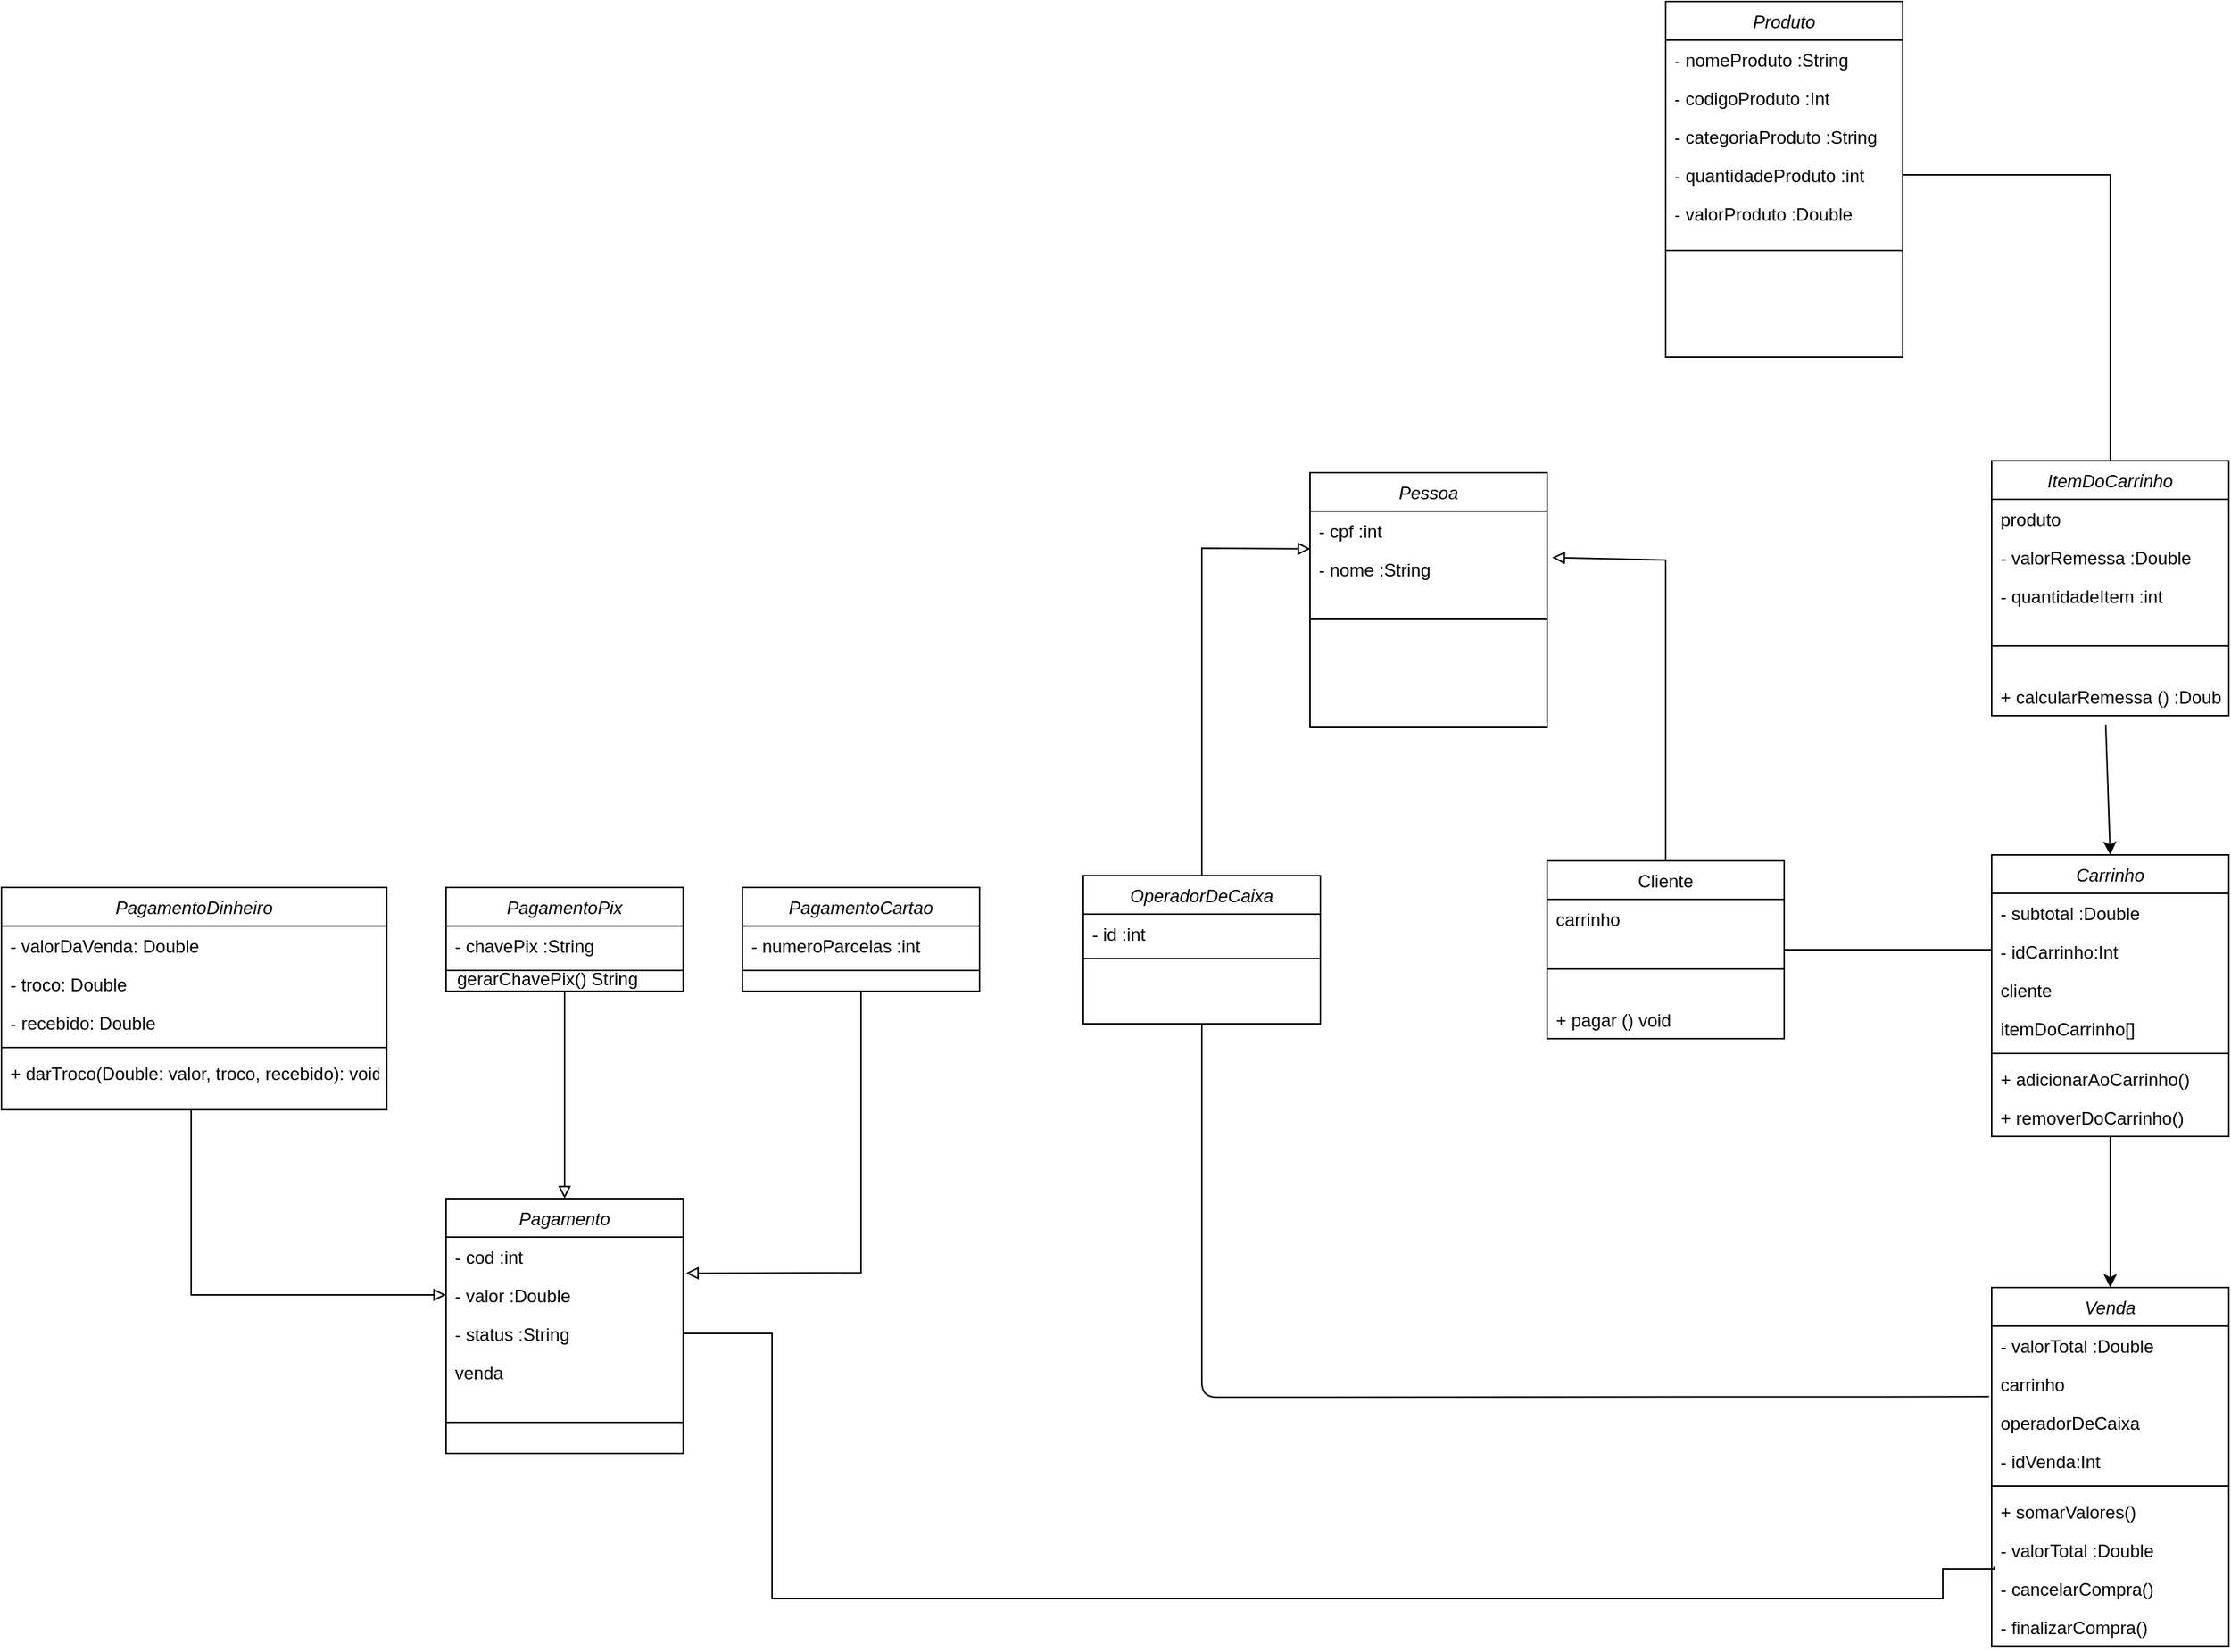 <mxfile>
    <diagram id="C5RBs43oDa-KdzZeNtuy" name="Page-1">
        <mxGraphModel dx="424" dy="278" grid="1" gridSize="10" guides="1" tooltips="1" connect="1" arrows="1" fold="1" page="1" pageScale="1" pageWidth="827" pageHeight="1169" math="0" shadow="0">
            <root>
                <mxCell id="WIyWlLk6GJQsqaUBKTNV-0"/>
                <mxCell id="WIyWlLk6GJQsqaUBKTNV-1" parent="WIyWlLk6GJQsqaUBKTNV-0"/>
                <mxCell id="zkfFHV4jXpPFQw0GAbJ--0" value="Produto&#10;" style="swimlane;fontStyle=2;align=center;verticalAlign=top;childLayout=stackLayout;horizontal=1;startSize=26;horizontalStack=0;resizeParent=1;resizeLast=0;collapsible=1;marginBottom=0;rounded=0;shadow=0;strokeWidth=1;" parent="WIyWlLk6GJQsqaUBKTNV-1" vertex="1">
                    <mxGeometry x="1173" y="62" width="160" height="240" as="geometry">
                        <mxRectangle x="230" y="140" width="160" height="26" as="alternateBounds"/>
                    </mxGeometry>
                </mxCell>
                <mxCell id="zkfFHV4jXpPFQw0GAbJ--1" value="- nomeProduto :String" style="text;align=left;verticalAlign=top;spacingLeft=4;spacingRight=4;overflow=hidden;rotatable=0;points=[[0,0.5],[1,0.5]];portConstraint=eastwest;" parent="zkfFHV4jXpPFQw0GAbJ--0" vertex="1">
                    <mxGeometry y="26" width="160" height="26" as="geometry"/>
                </mxCell>
                <mxCell id="zkfFHV4jXpPFQw0GAbJ--2" value="- codigoProduto :Int" style="text;align=left;verticalAlign=top;spacingLeft=4;spacingRight=4;overflow=hidden;rotatable=0;points=[[0,0.5],[1,0.5]];portConstraint=eastwest;rounded=0;shadow=0;html=0;" parent="zkfFHV4jXpPFQw0GAbJ--0" vertex="1">
                    <mxGeometry y="52" width="160" height="26" as="geometry"/>
                </mxCell>
                <mxCell id="zkfFHV4jXpPFQw0GAbJ--3" value="- categoriaProduto :String" style="text;align=left;verticalAlign=top;spacingLeft=4;spacingRight=4;overflow=hidden;rotatable=0;points=[[0,0.5],[1,0.5]];portConstraint=eastwest;rounded=0;shadow=0;html=0;" parent="zkfFHV4jXpPFQw0GAbJ--0" vertex="1">
                    <mxGeometry y="78" width="160" height="26" as="geometry"/>
                </mxCell>
                <mxCell id="gBLrDbm9hSkdyjnXpafw-48" value="- quantidadeProduto :int" style="text;align=left;verticalAlign=top;spacingLeft=4;spacingRight=4;overflow=hidden;rotatable=0;points=[[0,0.5],[1,0.5]];portConstraint=eastwest;rounded=0;shadow=0;html=0;" parent="zkfFHV4jXpPFQw0GAbJ--0" vertex="1">
                    <mxGeometry y="104" width="160" height="26" as="geometry"/>
                </mxCell>
                <mxCell id="gBLrDbm9hSkdyjnXpafw-49" value="- valorProduto :Double&#10;" style="text;align=left;verticalAlign=top;spacingLeft=4;spacingRight=4;overflow=hidden;rotatable=0;points=[[0,0.5],[1,0.5]];portConstraint=eastwest;rounded=0;shadow=0;html=0;" parent="zkfFHV4jXpPFQw0GAbJ--0" vertex="1">
                    <mxGeometry y="130" width="160" height="26" as="geometry"/>
                </mxCell>
                <mxCell id="zkfFHV4jXpPFQw0GAbJ--4" value="" style="line;html=1;strokeWidth=1;align=left;verticalAlign=middle;spacingTop=-1;spacingLeft=3;spacingRight=3;rotatable=0;labelPosition=right;points=[];portConstraint=eastwest;" parent="zkfFHV4jXpPFQw0GAbJ--0" vertex="1">
                    <mxGeometry y="156" width="160" height="24" as="geometry"/>
                </mxCell>
                <mxCell id="zkfFHV4jXpPFQw0GAbJ--17" value="Cliente" style="swimlane;fontStyle=0;align=center;verticalAlign=top;childLayout=stackLayout;horizontal=1;startSize=26;horizontalStack=0;resizeParent=1;resizeLast=0;collapsible=1;marginBottom=0;rounded=0;shadow=0;strokeWidth=1;" parent="WIyWlLk6GJQsqaUBKTNV-1" vertex="1">
                    <mxGeometry x="1093" y="642" width="160" height="120" as="geometry">
                        <mxRectangle x="550" y="140" width="160" height="26" as="alternateBounds"/>
                    </mxGeometry>
                </mxCell>
                <mxCell id="zkfFHV4jXpPFQw0GAbJ--19" value="carrinho" style="text;align=left;verticalAlign=top;spacingLeft=4;spacingRight=4;overflow=hidden;rotatable=0;points=[[0,0.5],[1,0.5]];portConstraint=eastwest;rounded=0;shadow=0;html=0;" parent="zkfFHV4jXpPFQw0GAbJ--17" vertex="1">
                    <mxGeometry y="26" width="160" height="26" as="geometry"/>
                </mxCell>
                <mxCell id="zkfFHV4jXpPFQw0GAbJ--23" value="" style="line;html=1;strokeWidth=1;align=left;verticalAlign=middle;spacingTop=-1;spacingLeft=3;spacingRight=3;rotatable=0;labelPosition=right;points=[];portConstraint=eastwest;" parent="zkfFHV4jXpPFQw0GAbJ--17" vertex="1">
                    <mxGeometry y="52" width="160" height="42" as="geometry"/>
                </mxCell>
                <mxCell id="RpfSht5DRJu5jfDY4-vc-28" value="+ pagar () void" style="text;align=left;verticalAlign=top;spacingLeft=4;spacingRight=4;overflow=hidden;rotatable=0;points=[[0,0.5],[1,0.5]];portConstraint=eastwest;rounded=0;shadow=0;html=0;" parent="zkfFHV4jXpPFQw0GAbJ--17" vertex="1">
                    <mxGeometry y="94" width="160" height="26" as="geometry"/>
                </mxCell>
                <mxCell id="gBLrDbm9hSkdyjnXpafw-0" value="Carrinho" style="swimlane;fontStyle=2;align=center;verticalAlign=top;childLayout=stackLayout;horizontal=1;startSize=26;horizontalStack=0;resizeParent=1;resizeLast=0;collapsible=1;marginBottom=0;rounded=0;shadow=0;strokeWidth=1;" parent="WIyWlLk6GJQsqaUBKTNV-1" vertex="1">
                    <mxGeometry x="1393" y="638" width="160" height="190" as="geometry">
                        <mxRectangle x="230" y="140" width="160" height="26" as="alternateBounds"/>
                    </mxGeometry>
                </mxCell>
                <mxCell id="RpfSht5DRJu5jfDY4-vc-24" value="- subtotal :Double" style="text;align=left;verticalAlign=top;spacingLeft=4;spacingRight=4;overflow=hidden;rotatable=0;points=[[0,0.5],[1,0.5]];portConstraint=eastwest;" parent="gBLrDbm9hSkdyjnXpafw-0" vertex="1">
                    <mxGeometry y="26" width="160" height="26" as="geometry"/>
                </mxCell>
                <mxCell id="3" value="- idCarrinho:Int" style="text;align=left;verticalAlign=top;spacingLeft=4;spacingRight=4;overflow=hidden;rotatable=0;points=[[0,0.5],[1,0.5]];portConstraint=eastwest;" vertex="1" parent="gBLrDbm9hSkdyjnXpafw-0">
                    <mxGeometry y="52" width="160" height="26" as="geometry"/>
                </mxCell>
                <mxCell id="gBLrDbm9hSkdyjnXpafw-1" value="cliente" style="text;align=left;verticalAlign=top;spacingLeft=4;spacingRight=4;overflow=hidden;rotatable=0;points=[[0,0.5],[1,0.5]];portConstraint=eastwest;" parent="gBLrDbm9hSkdyjnXpafw-0" vertex="1">
                    <mxGeometry y="78" width="160" height="26" as="geometry"/>
                </mxCell>
                <mxCell id="RpfSht5DRJu5jfDY4-vc-18" value="itemDoCarrinho[]" style="text;align=left;verticalAlign=top;spacingLeft=4;spacingRight=4;overflow=hidden;rotatable=0;points=[[0,0.5],[1,0.5]];portConstraint=eastwest;rounded=0;shadow=0;html=0;" parent="gBLrDbm9hSkdyjnXpafw-0" vertex="1">
                    <mxGeometry y="104" width="160" height="26" as="geometry"/>
                </mxCell>
                <mxCell id="gBLrDbm9hSkdyjnXpafw-4" value="" style="line;html=1;strokeWidth=1;align=left;verticalAlign=middle;spacingTop=-1;spacingLeft=3;spacingRight=3;rotatable=0;labelPosition=right;points=[];portConstraint=eastwest;" parent="gBLrDbm9hSkdyjnXpafw-0" vertex="1">
                    <mxGeometry y="130" width="160" height="8" as="geometry"/>
                </mxCell>
                <mxCell id="gBLrDbm9hSkdyjnXpafw-60" value="+ adicionarAoCarrinho()" style="text;align=left;verticalAlign=top;spacingLeft=4;spacingRight=4;overflow=hidden;rotatable=0;points=[[0,0.5],[1,0.5]];portConstraint=eastwest;" parent="gBLrDbm9hSkdyjnXpafw-0" vertex="1">
                    <mxGeometry y="138" width="160" height="26" as="geometry"/>
                </mxCell>
                <mxCell id="RpfSht5DRJu5jfDY4-vc-23" value="+ removerDoCarrinho()" style="text;align=left;verticalAlign=top;spacingLeft=4;spacingRight=4;overflow=hidden;rotatable=0;points=[[0,0.5],[1,0.5]];portConstraint=eastwest;" parent="gBLrDbm9hSkdyjnXpafw-0" vertex="1">
                    <mxGeometry y="164" width="160" height="26" as="geometry"/>
                </mxCell>
                <mxCell id="gBLrDbm9hSkdyjnXpafw-6" value="Venda" style="swimlane;fontStyle=2;align=center;verticalAlign=top;childLayout=stackLayout;horizontal=1;startSize=26;horizontalStack=0;resizeParent=1;resizeLast=0;collapsible=1;marginBottom=0;rounded=0;shadow=0;strokeWidth=1;" parent="WIyWlLk6GJQsqaUBKTNV-1" vertex="1">
                    <mxGeometry x="1393" y="930" width="160" height="242" as="geometry">
                        <mxRectangle x="230" y="140" width="160" height="26" as="alternateBounds"/>
                    </mxGeometry>
                </mxCell>
                <mxCell id="gBLrDbm9hSkdyjnXpafw-7" value="- valorTotal :Double" style="text;align=left;verticalAlign=top;spacingLeft=4;spacingRight=4;overflow=hidden;rotatable=0;points=[[0,0.5],[1,0.5]];portConstraint=eastwest;" parent="gBLrDbm9hSkdyjnXpafw-6" vertex="1">
                    <mxGeometry y="26" width="160" height="26" as="geometry"/>
                </mxCell>
                <mxCell id="gBLrDbm9hSkdyjnXpafw-9" value="carrinho" style="text;align=left;verticalAlign=top;spacingLeft=4;spacingRight=4;overflow=hidden;rotatable=0;points=[[0,0.5],[1,0.5]];portConstraint=eastwest;rounded=0;shadow=0;html=0;" parent="gBLrDbm9hSkdyjnXpafw-6" vertex="1">
                    <mxGeometry y="52" width="160" height="26" as="geometry"/>
                </mxCell>
                <mxCell id="2" value="operadorDeCaixa" style="text;align=left;verticalAlign=top;spacingLeft=4;spacingRight=4;overflow=hidden;rotatable=0;points=[[0,0.5],[1,0.5]];portConstraint=eastwest;rounded=0;shadow=0;html=0;" vertex="1" parent="gBLrDbm9hSkdyjnXpafw-6">
                    <mxGeometry y="78" width="160" height="26" as="geometry"/>
                </mxCell>
                <mxCell id="5" value="- idVenda:Int" style="text;align=left;verticalAlign=top;spacingLeft=4;spacingRight=4;overflow=hidden;rotatable=0;points=[[0,0.5],[1,0.5]];portConstraint=eastwest;rounded=0;shadow=0;html=0;" vertex="1" parent="gBLrDbm9hSkdyjnXpafw-6">
                    <mxGeometry y="104" width="160" height="26" as="geometry"/>
                </mxCell>
                <mxCell id="gBLrDbm9hSkdyjnXpafw-10" value="" style="line;html=1;strokeWidth=1;align=left;verticalAlign=middle;spacingTop=-1;spacingLeft=3;spacingRight=3;rotatable=0;labelPosition=right;points=[];portConstraint=eastwest;" parent="gBLrDbm9hSkdyjnXpafw-6" vertex="1">
                    <mxGeometry y="130" width="160" height="8" as="geometry"/>
                </mxCell>
                <mxCell id="RpfSht5DRJu5jfDY4-vc-21" value="+ somarValores()" style="text;align=left;verticalAlign=top;spacingLeft=4;spacingRight=4;overflow=hidden;rotatable=0;points=[[0,0.5],[1,0.5]];portConstraint=eastwest;rounded=0;shadow=0;html=0;" parent="gBLrDbm9hSkdyjnXpafw-6" vertex="1">
                    <mxGeometry y="138" width="160" height="26" as="geometry"/>
                </mxCell>
                <mxCell id="1" value="- valorTotal :Double" style="text;align=left;verticalAlign=top;spacingLeft=4;spacingRight=4;overflow=hidden;rotatable=0;points=[[0,0.5],[1,0.5]];portConstraint=eastwest;" vertex="1" parent="gBLrDbm9hSkdyjnXpafw-6">
                    <mxGeometry y="164" width="160" height="26" as="geometry"/>
                </mxCell>
                <mxCell id="6" value="- cancelarCompra()" style="text;align=left;verticalAlign=top;spacingLeft=4;spacingRight=4;overflow=hidden;rotatable=0;points=[[0,0.5],[1,0.5]];portConstraint=eastwest;" vertex="1" parent="gBLrDbm9hSkdyjnXpafw-6">
                    <mxGeometry y="190" width="160" height="26" as="geometry"/>
                </mxCell>
                <mxCell id="7" value="- finalizarCompra()" style="text;align=left;verticalAlign=top;spacingLeft=4;spacingRight=4;overflow=hidden;rotatable=0;points=[[0,0.5],[1,0.5]];portConstraint=eastwest;" vertex="1" parent="gBLrDbm9hSkdyjnXpafw-6">
                    <mxGeometry y="216" width="160" height="26" as="geometry"/>
                </mxCell>
                <mxCell id="4" style="edgeStyle=none;html=1;exitX=0.5;exitY=1;exitDx=0;exitDy=0;entryX=-0.011;entryY=-0.167;entryDx=0;entryDy=0;entryPerimeter=0;strokeColor=default;endArrow=none;endFill=0;" edge="1" parent="WIyWlLk6GJQsqaUBKTNV-1" source="gBLrDbm9hSkdyjnXpafw-18" target="2">
                    <mxGeometry relative="1" as="geometry">
                        <mxPoint x="859.529" y="1010.0" as="targetPoint"/>
                        <Array as="points">
                            <mxPoint x="860" y="1004"/>
                        </Array>
                    </mxGeometry>
                </mxCell>
                <mxCell id="gBLrDbm9hSkdyjnXpafw-18" value="OperadorDeCaixa" style="swimlane;fontStyle=2;align=center;verticalAlign=top;childLayout=stackLayout;horizontal=1;startSize=26;horizontalStack=0;resizeParent=1;resizeLast=0;collapsible=1;marginBottom=0;rounded=0;shadow=0;strokeWidth=1;" parent="WIyWlLk6GJQsqaUBKTNV-1" vertex="1">
                    <mxGeometry x="780" y="652" width="160" height="100" as="geometry">
                        <mxRectangle x="230" y="140" width="160" height="26" as="alternateBounds"/>
                    </mxGeometry>
                </mxCell>
                <mxCell id="gBLrDbm9hSkdyjnXpafw-20" value="- id :int" style="text;align=left;verticalAlign=top;spacingLeft=4;spacingRight=4;overflow=hidden;rotatable=0;points=[[0,0.5],[1,0.5]];portConstraint=eastwest;rounded=0;shadow=0;html=0;" parent="gBLrDbm9hSkdyjnXpafw-18" vertex="1">
                    <mxGeometry y="26" width="160" height="26" as="geometry"/>
                </mxCell>
                <mxCell id="gBLrDbm9hSkdyjnXpafw-22" value="" style="line;html=1;strokeWidth=1;align=left;verticalAlign=middle;spacingTop=-1;spacingLeft=3;spacingRight=3;rotatable=0;labelPosition=right;points=[];portConstraint=eastwest;" parent="gBLrDbm9hSkdyjnXpafw-18" vertex="1">
                    <mxGeometry y="52" width="160" height="8" as="geometry"/>
                </mxCell>
                <mxCell id="gBLrDbm9hSkdyjnXpafw-24" value="Pagamento" style="swimlane;fontStyle=2;align=center;verticalAlign=top;childLayout=stackLayout;horizontal=1;startSize=26;horizontalStack=0;resizeParent=1;resizeLast=0;collapsible=1;marginBottom=0;rounded=0;shadow=0;strokeWidth=1;" parent="WIyWlLk6GJQsqaUBKTNV-1" vertex="1">
                    <mxGeometry x="350" y="870" width="160" height="172" as="geometry">
                        <mxRectangle x="230" y="140" width="160" height="26" as="alternateBounds"/>
                    </mxGeometry>
                </mxCell>
                <mxCell id="gBLrDbm9hSkdyjnXpafw-25" value="- cod :int" style="text;align=left;verticalAlign=top;spacingLeft=4;spacingRight=4;overflow=hidden;rotatable=0;points=[[0,0.5],[1,0.5]];portConstraint=eastwest;" parent="gBLrDbm9hSkdyjnXpafw-24" vertex="1">
                    <mxGeometry y="26" width="160" height="26" as="geometry"/>
                </mxCell>
                <mxCell id="gBLrDbm9hSkdyjnXpafw-27" value="- valor :Double" style="text;align=left;verticalAlign=top;spacingLeft=4;spacingRight=4;overflow=hidden;rotatable=0;points=[[0,0.5],[1,0.5]];portConstraint=eastwest;rounded=0;shadow=0;html=0;" parent="gBLrDbm9hSkdyjnXpafw-24" vertex="1">
                    <mxGeometry y="52" width="160" height="26" as="geometry"/>
                </mxCell>
                <mxCell id="gBLrDbm9hSkdyjnXpafw-53" value="- status :String" style="text;align=left;verticalAlign=top;spacingLeft=4;spacingRight=4;overflow=hidden;rotatable=0;points=[[0,0.5],[1,0.5]];portConstraint=eastwest;rounded=0;shadow=0;html=0;" parent="gBLrDbm9hSkdyjnXpafw-24" vertex="1">
                    <mxGeometry y="78" width="160" height="26" as="geometry"/>
                </mxCell>
                <mxCell id="gBLrDbm9hSkdyjnXpafw-72" value="venda" style="text;align=left;verticalAlign=top;spacingLeft=4;spacingRight=4;overflow=hidden;rotatable=0;points=[[0,0.5],[1,0.5]];portConstraint=eastwest;rounded=0;shadow=0;html=0;" parent="gBLrDbm9hSkdyjnXpafw-24" vertex="1">
                    <mxGeometry y="104" width="160" height="26" as="geometry"/>
                </mxCell>
                <mxCell id="gBLrDbm9hSkdyjnXpafw-28" value="" style="line;html=1;strokeWidth=1;align=left;verticalAlign=middle;spacingTop=-1;spacingLeft=3;spacingRight=3;rotatable=0;labelPosition=right;points=[];portConstraint=eastwest;" parent="gBLrDbm9hSkdyjnXpafw-24" vertex="1">
                    <mxGeometry y="130" width="160" height="42" as="geometry"/>
                </mxCell>
                <mxCell id="gBLrDbm9hSkdyjnXpafw-36" value="PagamentoDinheiro" style="swimlane;fontStyle=2;align=center;verticalAlign=top;childLayout=stackLayout;horizontal=1;startSize=26;horizontalStack=0;resizeParent=1;resizeLast=0;collapsible=1;marginBottom=0;rounded=0;shadow=0;strokeWidth=1;" parent="WIyWlLk6GJQsqaUBKTNV-1" vertex="1">
                    <mxGeometry x="50" y="660" width="260" height="150" as="geometry">
                        <mxRectangle x="230" y="140" width="160" height="26" as="alternateBounds"/>
                    </mxGeometry>
                </mxCell>
                <mxCell id="gBLrDbm9hSkdyjnXpafw-75" value="- valorDaVenda: Double" style="text;align=left;verticalAlign=top;spacingLeft=4;spacingRight=4;overflow=hidden;rotatable=0;points=[[0,0.5],[1,0.5]];portConstraint=eastwest;" parent="gBLrDbm9hSkdyjnXpafw-36" vertex="1">
                    <mxGeometry y="26" width="260" height="26" as="geometry"/>
                </mxCell>
                <mxCell id="gBLrDbm9hSkdyjnXpafw-37" value="- troco: Double" style="text;align=left;verticalAlign=top;spacingLeft=4;spacingRight=4;overflow=hidden;rotatable=0;points=[[0,0.5],[1,0.5]];portConstraint=eastwest;" parent="gBLrDbm9hSkdyjnXpafw-36" vertex="1">
                    <mxGeometry y="52" width="260" height="26" as="geometry"/>
                </mxCell>
                <mxCell id="gBLrDbm9hSkdyjnXpafw-76" value="- recebido: Double" style="text;align=left;verticalAlign=top;spacingLeft=4;spacingRight=4;overflow=hidden;rotatable=0;points=[[0,0.5],[1,0.5]];portConstraint=eastwest;" parent="gBLrDbm9hSkdyjnXpafw-36" vertex="1">
                    <mxGeometry y="78" width="260" height="26" as="geometry"/>
                </mxCell>
                <mxCell id="gBLrDbm9hSkdyjnXpafw-40" value="" style="line;html=1;strokeWidth=1;align=left;verticalAlign=middle;spacingTop=-1;spacingLeft=3;spacingRight=3;rotatable=0;labelPosition=right;points=[];portConstraint=eastwest;" parent="gBLrDbm9hSkdyjnXpafw-36" vertex="1">
                    <mxGeometry y="104" width="260" height="8" as="geometry"/>
                </mxCell>
                <mxCell id="gBLrDbm9hSkdyjnXpafw-74" value="+ darTroco(Double: valor, troco, recebido): void" style="text;align=left;verticalAlign=top;spacingLeft=4;spacingRight=4;overflow=hidden;rotatable=0;points=[[0,0.5],[1,0.5]];portConstraint=eastwest;" parent="gBLrDbm9hSkdyjnXpafw-36" vertex="1">
                    <mxGeometry y="112" width="260" height="26" as="geometry"/>
                </mxCell>
                <mxCell id="gBLrDbm9hSkdyjnXpafw-42" value="PagamentoPix" style="swimlane;fontStyle=2;align=center;verticalAlign=top;childLayout=stackLayout;horizontal=1;startSize=26;horizontalStack=0;resizeParent=1;resizeLast=0;collapsible=1;marginBottom=0;rounded=0;shadow=0;strokeWidth=1;" parent="WIyWlLk6GJQsqaUBKTNV-1" vertex="1">
                    <mxGeometry x="350" y="660" width="160" height="70" as="geometry">
                        <mxRectangle x="230" y="140" width="160" height="26" as="alternateBounds"/>
                    </mxGeometry>
                </mxCell>
                <mxCell id="gBLrDbm9hSkdyjnXpafw-43" value="- chavePix :String" style="text;align=left;verticalAlign=top;spacingLeft=4;spacingRight=4;overflow=hidden;rotatable=0;points=[[0,0.5],[1,0.5]];portConstraint=eastwest;" parent="gBLrDbm9hSkdyjnXpafw-42" vertex="1">
                    <mxGeometry y="26" width="160" height="26" as="geometry"/>
                </mxCell>
                <mxCell id="gBLrDbm9hSkdyjnXpafw-46" value="" style="line;html=1;strokeWidth=1;align=left;verticalAlign=middle;spacingTop=-1;spacingLeft=3;spacingRight=3;rotatable=0;labelPosition=right;points=[];portConstraint=eastwest;" parent="gBLrDbm9hSkdyjnXpafw-42" vertex="1">
                    <mxGeometry y="52" width="160" height="8" as="geometry"/>
                </mxCell>
                <mxCell id="gBLrDbm9hSkdyjnXpafw-54" value="ItemDoCarrinho" style="swimlane;fontStyle=2;align=center;verticalAlign=top;childLayout=stackLayout;horizontal=1;startSize=26;horizontalStack=0;resizeParent=1;resizeLast=0;collapsible=1;marginBottom=0;rounded=0;shadow=0;strokeWidth=1;" parent="WIyWlLk6GJQsqaUBKTNV-1" vertex="1">
                    <mxGeometry x="1393" y="372" width="160" height="172" as="geometry">
                        <mxRectangle x="230" y="140" width="160" height="26" as="alternateBounds"/>
                    </mxGeometry>
                </mxCell>
                <mxCell id="gBLrDbm9hSkdyjnXpafw-56" value="produto" style="text;align=left;verticalAlign=top;spacingLeft=4;spacingRight=4;overflow=hidden;rotatable=0;points=[[0,0.5],[1,0.5]];portConstraint=eastwest;rounded=0;shadow=0;html=0;" parent="gBLrDbm9hSkdyjnXpafw-54" vertex="1">
                    <mxGeometry y="26" width="160" height="26" as="geometry"/>
                </mxCell>
                <mxCell id="gBLrDbm9hSkdyjnXpafw-58" value="- valorRemessa :Double" style="text;align=left;verticalAlign=top;spacingLeft=4;spacingRight=4;overflow=hidden;rotatable=0;points=[[0,0.5],[1,0.5]];portConstraint=eastwest;rounded=0;shadow=0;html=0;" parent="gBLrDbm9hSkdyjnXpafw-54" vertex="1">
                    <mxGeometry y="52" width="160" height="26" as="geometry"/>
                </mxCell>
                <mxCell id="gBLrDbm9hSkdyjnXpafw-61" value="- quantidadeItem :int" style="text;align=left;verticalAlign=top;spacingLeft=4;spacingRight=4;overflow=hidden;rotatable=0;points=[[0,0.5],[1,0.5]];portConstraint=eastwest;rounded=0;shadow=0;html=0;" parent="gBLrDbm9hSkdyjnXpafw-54" vertex="1">
                    <mxGeometry y="78" width="160" height="26" as="geometry"/>
                </mxCell>
                <mxCell id="gBLrDbm9hSkdyjnXpafw-57" value="" style="line;html=1;strokeWidth=1;align=left;verticalAlign=middle;spacingTop=-1;spacingLeft=3;spacingRight=3;rotatable=0;labelPosition=right;points=[];portConstraint=eastwest;" parent="gBLrDbm9hSkdyjnXpafw-54" vertex="1">
                    <mxGeometry y="104" width="160" height="42" as="geometry"/>
                </mxCell>
                <mxCell id="RpfSht5DRJu5jfDY4-vc-25" value="+ calcularRemessa () :Double" style="text;align=left;verticalAlign=top;spacingLeft=4;spacingRight=4;overflow=hidden;rotatable=0;points=[[0,0.5],[1,0.5]];portConstraint=eastwest;rounded=0;shadow=0;html=0;" parent="gBLrDbm9hSkdyjnXpafw-54" vertex="1">
                    <mxGeometry y="146" width="160" height="26" as="geometry"/>
                </mxCell>
                <mxCell id="rYyd3_9gLQ3m6Y2GFYub-11" value="Pessoa&#10;" style="swimlane;fontStyle=2;align=center;verticalAlign=top;childLayout=stackLayout;horizontal=1;startSize=26;horizontalStack=0;resizeParent=1;resizeLast=0;collapsible=1;marginBottom=0;rounded=0;shadow=0;strokeWidth=1;" parent="WIyWlLk6GJQsqaUBKTNV-1" vertex="1">
                    <mxGeometry x="933" y="380" width="160" height="172" as="geometry">
                        <mxRectangle x="230" y="140" width="160" height="26" as="alternateBounds"/>
                    </mxGeometry>
                </mxCell>
                <mxCell id="RpfSht5DRJu5jfDY4-vc-3" value="- cpf :int" style="text;align=left;verticalAlign=top;spacingLeft=4;spacingRight=4;overflow=hidden;rotatable=0;points=[[0,0.5],[1,0.5]];portConstraint=eastwest;rounded=0;shadow=0;html=0;" parent="rYyd3_9gLQ3m6Y2GFYub-11" vertex="1">
                    <mxGeometry y="26" width="160" height="26" as="geometry"/>
                </mxCell>
                <mxCell id="RpfSht5DRJu5jfDY4-vc-27" value="- nome :String" style="text;align=left;verticalAlign=top;spacingLeft=4;spacingRight=4;overflow=hidden;rotatable=0;points=[[0,0.5],[1,0.5]];portConstraint=eastwest;rounded=0;shadow=0;html=0;" parent="rYyd3_9gLQ3m6Y2GFYub-11" vertex="1">
                    <mxGeometry y="52" width="160" height="26" as="geometry"/>
                </mxCell>
                <mxCell id="rYyd3_9gLQ3m6Y2GFYub-16" value="" style="line;html=1;strokeWidth=1;align=left;verticalAlign=middle;spacingTop=-1;spacingLeft=3;spacingRight=3;rotatable=0;labelPosition=right;points=[];portConstraint=eastwest;" parent="rYyd3_9gLQ3m6Y2GFYub-11" vertex="1">
                    <mxGeometry y="78" width="160" height="42" as="geometry"/>
                </mxCell>
                <mxCell id="RpfSht5DRJu5jfDY4-vc-1" value="" style="endArrow=block;html=1;rounded=0;entryX=0.002;entryY=0.901;entryDx=0;entryDy=0;entryPerimeter=0;exitX=0.5;exitY=0;exitDx=0;exitDy=0;endFill=0;" parent="WIyWlLk6GJQsqaUBKTNV-1" source="gBLrDbm9hSkdyjnXpafw-18" edge="1">
                    <mxGeometry width="50" height="50" relative="1" as="geometry">
                        <mxPoint x="860" y="652" as="sourcePoint"/>
                        <mxPoint x="933.32" y="431.426" as="targetPoint"/>
                        <Array as="points">
                            <mxPoint x="860" y="431"/>
                        </Array>
                    </mxGeometry>
                </mxCell>
                <mxCell id="RpfSht5DRJu5jfDY4-vc-4" value="" style="endArrow=block;html=1;rounded=0;entryX=1.022;entryY=1.205;entryDx=0;entryDy=0;entryPerimeter=0;exitX=0.5;exitY=0;exitDx=0;exitDy=0;endFill=0;" parent="WIyWlLk6GJQsqaUBKTNV-1" source="zkfFHV4jXpPFQw0GAbJ--17" target="RpfSht5DRJu5jfDY4-vc-3" edge="1">
                    <mxGeometry width="50" height="50" relative="1" as="geometry">
                        <mxPoint x="993" y="662" as="sourcePoint"/>
                        <mxPoint x="1043" y="612" as="targetPoint"/>
                        <Array as="points">
                            <mxPoint x="1173" y="439"/>
                        </Array>
                    </mxGeometry>
                </mxCell>
                <mxCell id="RpfSht5DRJu5jfDY4-vc-5" value="" style="endArrow=none;html=1;rounded=0;entryX=1;entryY=0.5;entryDx=0;entryDy=0;endFill=0;" parent="WIyWlLk6GJQsqaUBKTNV-1" target="zkfFHV4jXpPFQw0GAbJ--17" edge="1">
                    <mxGeometry width="50" height="50" relative="1" as="geometry">
                        <mxPoint x="1393" y="702" as="sourcePoint"/>
                        <mxPoint x="1283" y="732" as="targetPoint"/>
                    </mxGeometry>
                </mxCell>
                <mxCell id="RpfSht5DRJu5jfDY4-vc-10" value="" style="endArrow=classic;html=1;rounded=0;exitX=0.5;exitY=1;exitDx=0;exitDy=0;entryX=0.5;entryY=0;entryDx=0;entryDy=0;" parent="WIyWlLk6GJQsqaUBKTNV-1" source="gBLrDbm9hSkdyjnXpafw-0" target="gBLrDbm9hSkdyjnXpafw-6" edge="1">
                    <mxGeometry width="50" height="50" relative="1" as="geometry">
                        <mxPoint x="1483" y="850" as="sourcePoint"/>
                        <mxPoint x="1410" y="770" as="targetPoint"/>
                        <Array as="points"/>
                    </mxGeometry>
                </mxCell>
                <mxCell id="gBLrDbm9hSkdyjnXpafw-30" value="PagamentoCartao" style="swimlane;fontStyle=2;align=center;verticalAlign=top;childLayout=stackLayout;horizontal=1;startSize=26;horizontalStack=0;resizeParent=1;resizeLast=0;collapsible=1;marginBottom=0;rounded=0;shadow=0;strokeWidth=1;" parent="WIyWlLk6GJQsqaUBKTNV-1" vertex="1">
                    <mxGeometry x="550" y="660" width="160" height="70" as="geometry">
                        <mxRectangle x="230" y="140" width="160" height="26" as="alternateBounds"/>
                    </mxGeometry>
                </mxCell>
                <mxCell id="gBLrDbm9hSkdyjnXpafw-32" value="- numeroParcelas :int" style="text;align=left;verticalAlign=top;spacingLeft=4;spacingRight=4;overflow=hidden;rotatable=0;points=[[0,0.5],[1,0.5]];portConstraint=eastwest;rounded=0;shadow=0;html=0;" parent="gBLrDbm9hSkdyjnXpafw-30" vertex="1">
                    <mxGeometry y="26" width="160" height="26" as="geometry"/>
                </mxCell>
                <mxCell id="gBLrDbm9hSkdyjnXpafw-34" value="" style="line;html=1;strokeWidth=1;align=left;verticalAlign=middle;spacingTop=-1;spacingLeft=3;spacingRight=3;rotatable=0;labelPosition=right;points=[];portConstraint=eastwest;" parent="gBLrDbm9hSkdyjnXpafw-30" vertex="1">
                    <mxGeometry y="52" width="160" height="8" as="geometry"/>
                </mxCell>
                <mxCell id="RpfSht5DRJu5jfDY4-vc-12" value="" style="endArrow=block;html=1;rounded=0;endFill=0;entryX=1.012;entryY=-0.064;entryDx=0;entryDy=0;entryPerimeter=0;exitX=0.5;exitY=1;exitDx=0;exitDy=0;" parent="WIyWlLk6GJQsqaUBKTNV-1" source="gBLrDbm9hSkdyjnXpafw-30" target="gBLrDbm9hSkdyjnXpafw-27" edge="1">
                    <mxGeometry width="50" height="50" relative="1" as="geometry">
                        <mxPoint x="620" y="730" as="sourcePoint"/>
                        <mxPoint x="650" y="920" as="targetPoint"/>
                        <Array as="points">
                            <mxPoint x="630" y="920"/>
                        </Array>
                    </mxGeometry>
                </mxCell>
                <mxCell id="RpfSht5DRJu5jfDY4-vc-14" value="" style="endArrow=block;html=1;rounded=0;endFill=0;entryX=0;entryY=0.5;entryDx=0;entryDy=0;exitX=0.5;exitY=1;exitDx=0;exitDy=0;" parent="WIyWlLk6GJQsqaUBKTNV-1" target="gBLrDbm9hSkdyjnXpafw-27" edge="1">
                    <mxGeometry width="50" height="50" relative="1" as="geometry">
                        <mxPoint x="178" y="810" as="sourcePoint"/>
                        <mxPoint x="110" y="1000" as="targetPoint"/>
                        <Array as="points">
                            <mxPoint x="178" y="935"/>
                        </Array>
                    </mxGeometry>
                </mxCell>
                <mxCell id="RpfSht5DRJu5jfDY4-vc-15" value="" style="endArrow=block;html=1;rounded=0;exitX=0.5;exitY=1;exitDx=0;exitDy=0;entryX=0.5;entryY=0;entryDx=0;entryDy=0;endFill=0;" parent="WIyWlLk6GJQsqaUBKTNV-1" source="gBLrDbm9hSkdyjnXpafw-42" target="gBLrDbm9hSkdyjnXpafw-24" edge="1">
                    <mxGeometry width="50" height="50" relative="1" as="geometry">
                        <mxPoint x="520" y="770" as="sourcePoint"/>
                        <mxPoint x="570" y="720" as="targetPoint"/>
                    </mxGeometry>
                </mxCell>
                <mxCell id="Ypri--J0ByPPLA3nDpTd-0" value="&lt;font style=&quot;vertical-align: inherit;&quot;&gt;&lt;font style=&quot;vertical-align: inherit;&quot;&gt;&lt;span style=&quot;white-space: pre;&quot;&gt;&#9;&lt;/span&gt;&lt;span style=&quot;white-space: pre;&quot;&gt;&#9;&lt;/span&gt;&lt;span style=&quot;white-space: pre;&quot;&gt;&#9;&lt;/span&gt;&lt;font style=&quot;vertical-align: inherit;&quot;&gt;&lt;font style=&quot;vertical-align: inherit;&quot;&gt;gerarChavePix() String&lt;/font&gt;&lt;/font&gt;&lt;/font&gt;&lt;/font&gt;" style="text;html=1;align=center;verticalAlign=middle;resizable=0;points=[];autosize=1;strokeColor=none;fillColor=none;" parent="WIyWlLk6GJQsqaUBKTNV-1" vertex="1">
                    <mxGeometry x="263" y="707" width="230" height="30" as="geometry"/>
                </mxCell>
                <mxCell id="Ypri--J0ByPPLA3nDpTd-5" value="" style="endArrow=none;html=1;rounded=0;endFill=0;entryX=1;entryY=0.5;entryDx=0;entryDy=0;exitX=0.5;exitY=0;exitDx=0;exitDy=0;" parent="WIyWlLk6GJQsqaUBKTNV-1" edge="1">
                    <mxGeometry width="50" height="50" relative="1" as="geometry">
                        <mxPoint x="1473" y="372" as="sourcePoint"/>
                        <mxPoint x="1333" y="179" as="targetPoint"/>
                        <Array as="points">
                            <mxPoint x="1473" y="179"/>
                        </Array>
                    </mxGeometry>
                </mxCell>
                <mxCell id="Ypri--J0ByPPLA3nDpTd-6" style="edgeStyle=orthogonalEdgeStyle;rounded=0;orthogonalLoop=1;jettySize=auto;html=1;exitX=1;exitY=0.5;exitDx=0;exitDy=0;endArrow=none;endFill=0;entryX=0.01;entryY=-0.056;entryDx=0;entryDy=0;entryPerimeter=0;" parent="WIyWlLk6GJQsqaUBKTNV-1" source="gBLrDbm9hSkdyjnXpafw-53" target="6" edge="1">
                    <mxGeometry relative="1" as="geometry">
                        <Array as="points">
                            <mxPoint x="570" y="961"/>
                            <mxPoint x="570" y="1140"/>
                            <mxPoint x="1360" y="1140"/>
                            <mxPoint x="1360" y="1120"/>
                            <mxPoint x="1395" y="1120"/>
                        </Array>
                        <mxPoint x="1380" y="1120" as="targetPoint"/>
                    </mxGeometry>
                </mxCell>
                <mxCell id="Ypri--J0ByPPLA3nDpTd-8" value="" style="endArrow=classic;html=1;rounded=0;entryX=0.5;entryY=0;entryDx=0;entryDy=0;exitX=0.481;exitY=1.231;exitDx=0;exitDy=0;exitPerimeter=0;" parent="WIyWlLk6GJQsqaUBKTNV-1" source="RpfSht5DRJu5jfDY4-vc-25" target="gBLrDbm9hSkdyjnXpafw-0" edge="1">
                    <mxGeometry width="50" height="50" relative="1" as="geometry">
                        <mxPoint x="1440" y="610" as="sourcePoint"/>
                        <mxPoint x="1490" y="560" as="targetPoint"/>
                    </mxGeometry>
                </mxCell>
            </root>
        </mxGraphModel>
    </diagram>
</mxfile>